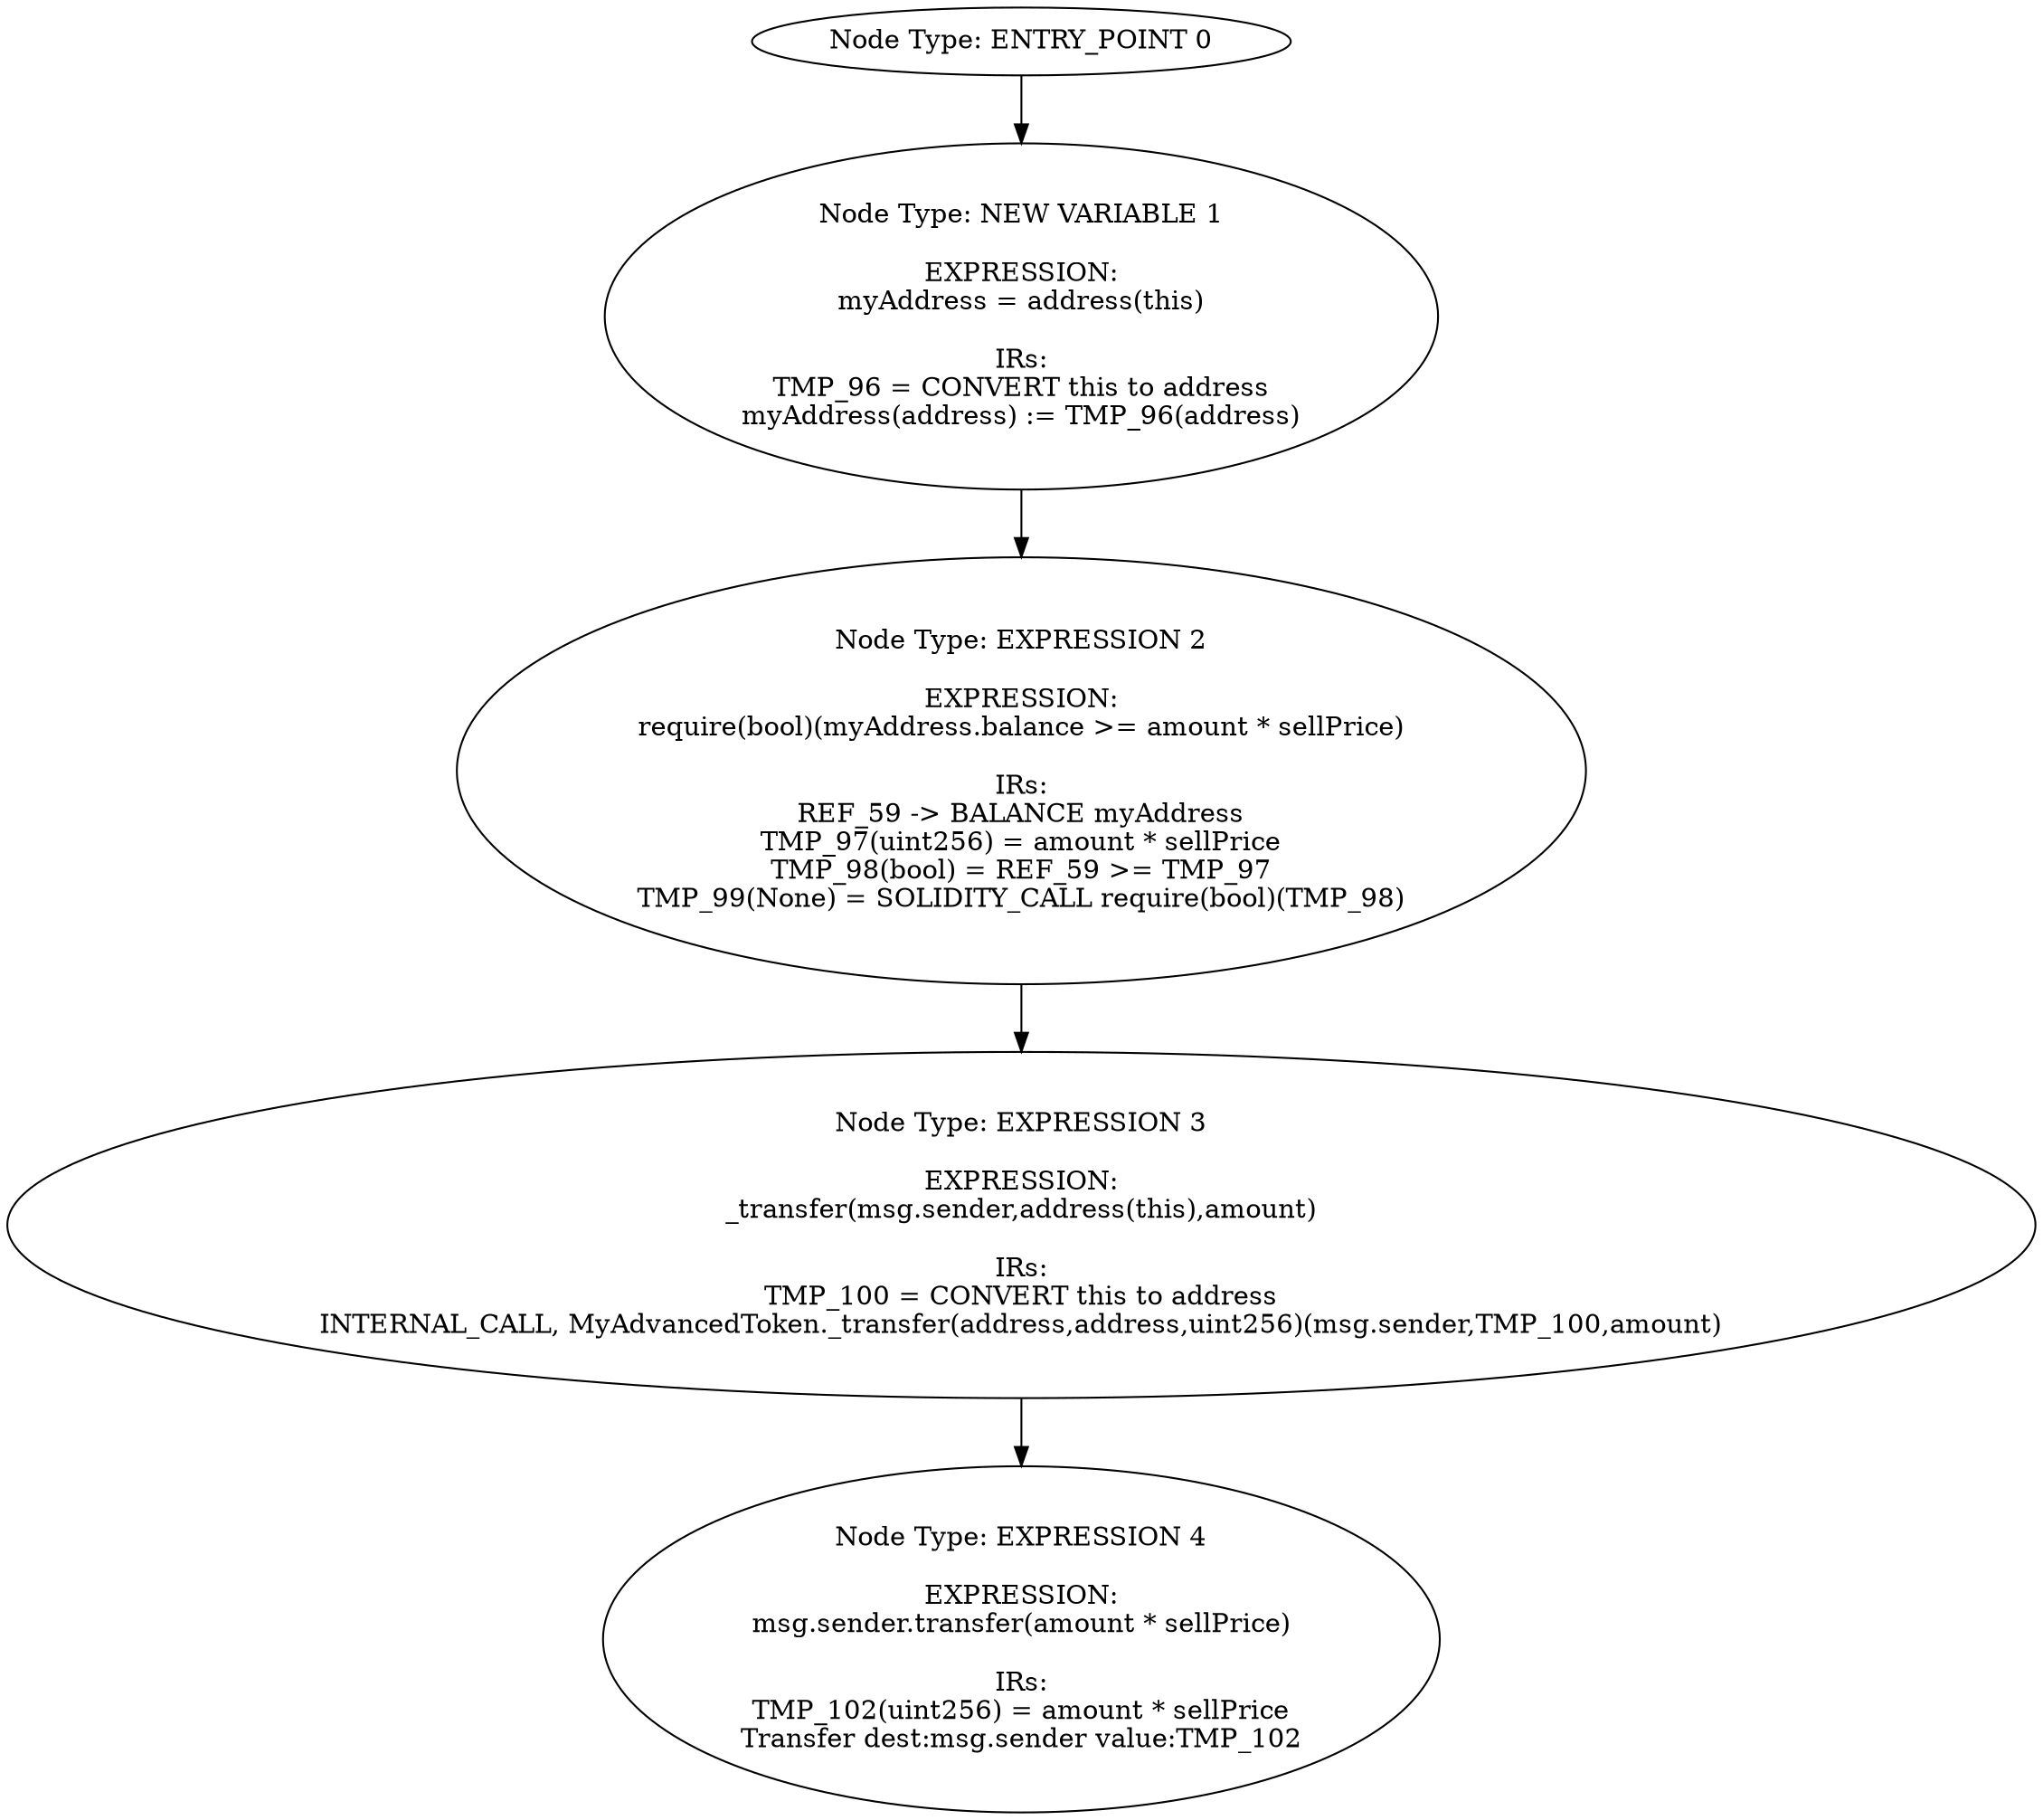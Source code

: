 digraph{
0[label="Node Type: ENTRY_POINT 0
"];
0->1;
1[label="Node Type: NEW VARIABLE 1

EXPRESSION:
myAddress = address(this)

IRs:
TMP_96 = CONVERT this to address
myAddress(address) := TMP_96(address)"];
1->2;
2[label="Node Type: EXPRESSION 2

EXPRESSION:
require(bool)(myAddress.balance >= amount * sellPrice)

IRs:
REF_59 -> BALANCE myAddress
TMP_97(uint256) = amount * sellPrice
TMP_98(bool) = REF_59 >= TMP_97
TMP_99(None) = SOLIDITY_CALL require(bool)(TMP_98)"];
2->3;
3[label="Node Type: EXPRESSION 3

EXPRESSION:
_transfer(msg.sender,address(this),amount)

IRs:
TMP_100 = CONVERT this to address
INTERNAL_CALL, MyAdvancedToken._transfer(address,address,uint256)(msg.sender,TMP_100,amount)"];
3->4;
4[label="Node Type: EXPRESSION 4

EXPRESSION:
msg.sender.transfer(amount * sellPrice)

IRs:
TMP_102(uint256) = amount * sellPrice
Transfer dest:msg.sender value:TMP_102"];
}
